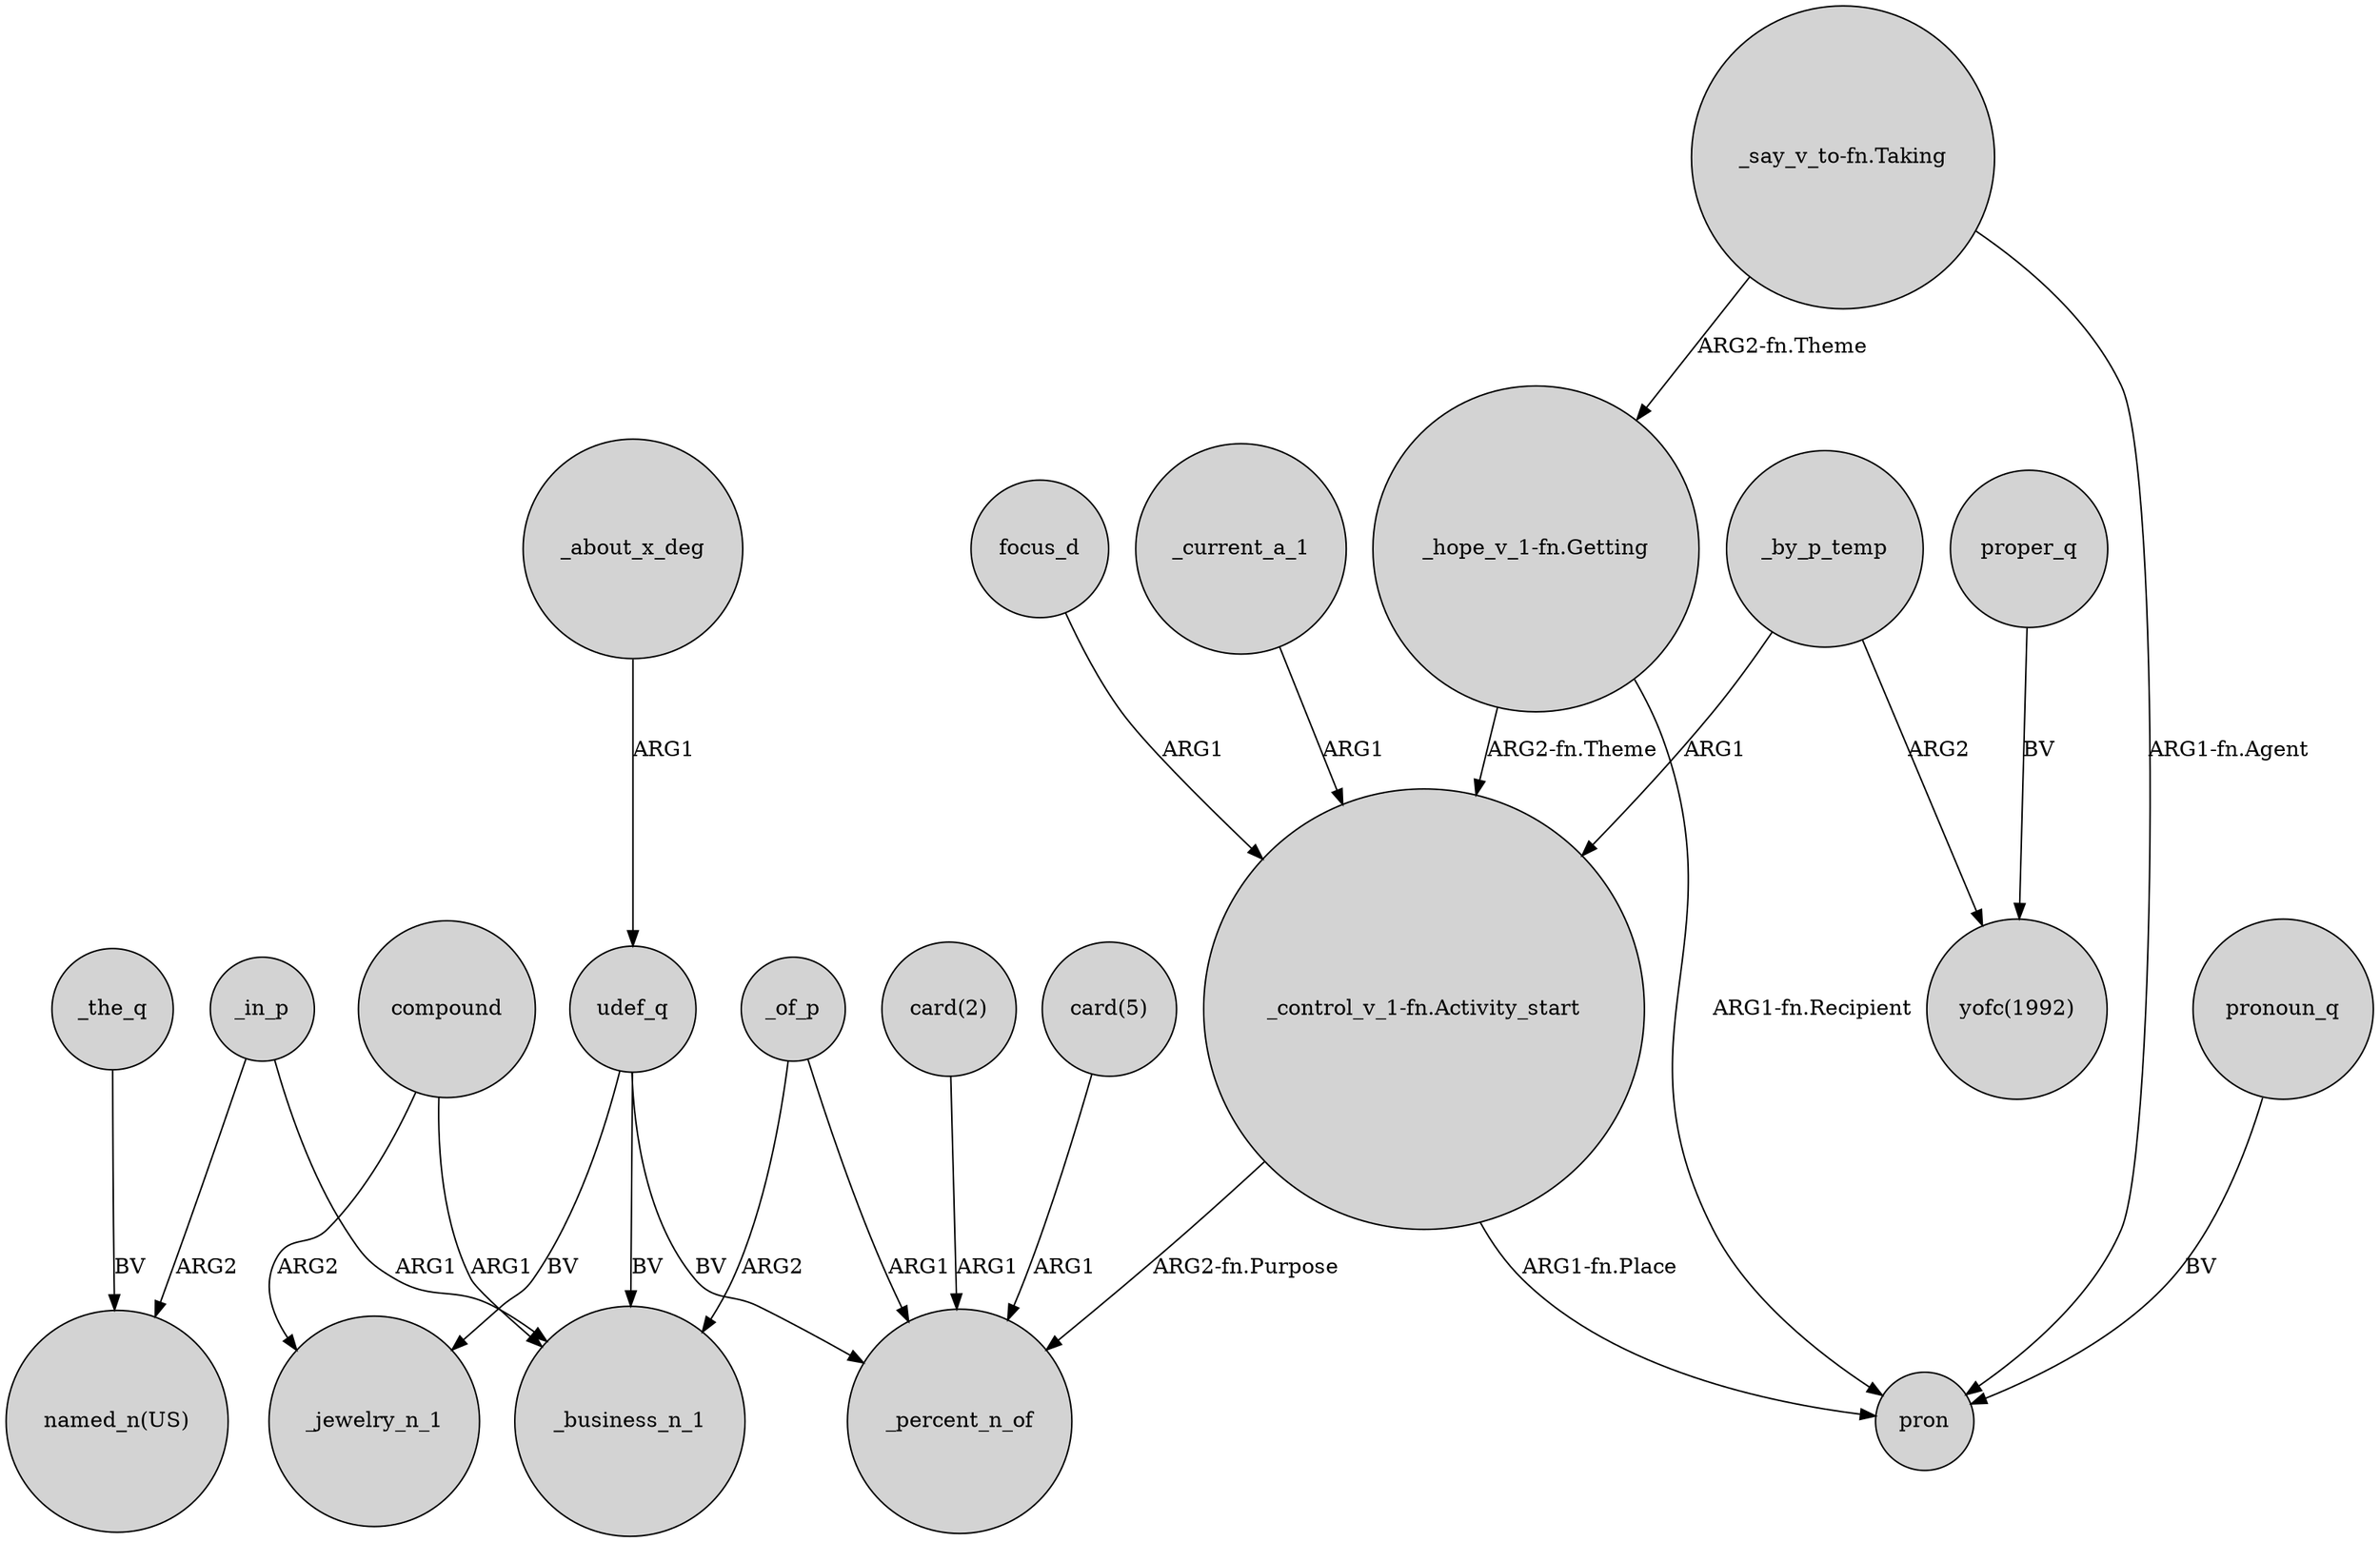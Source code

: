 digraph {
	node [shape=circle style=filled]
	"_hope_v_1-fn.Getting" -> pron [label="ARG1-fn.Recipient"]
	focus_d -> "_control_v_1-fn.Activity_start" [label=ARG1]
	_current_a_1 -> "_control_v_1-fn.Activity_start" [label=ARG1]
	_in_p -> "named_n(US)" [label=ARG2]
	_the_q -> "named_n(US)" [label=BV]
	_by_p_temp -> "yofc(1992)" [label=ARG2]
	"_hope_v_1-fn.Getting" -> "_control_v_1-fn.Activity_start" [label="ARG2-fn.Theme"]
	_of_p -> _percent_n_of [label=ARG1]
	udef_q -> _business_n_1 [label=BV]
	_about_x_deg -> udef_q [label=ARG1]
	"_say_v_to-fn.Taking" -> pron [label="ARG1-fn.Agent"]
	pronoun_q -> pron [label=BV]
	_by_p_temp -> "_control_v_1-fn.Activity_start" [label=ARG1]
	"_control_v_1-fn.Activity_start" -> pron [label="ARG1-fn.Place"]
	udef_q -> _percent_n_of [label=BV]
	"_control_v_1-fn.Activity_start" -> _percent_n_of [label="ARG2-fn.Purpose"]
	proper_q -> "yofc(1992)" [label=BV]
	"card(5)" -> _percent_n_of [label=ARG1]
	_in_p -> _business_n_1 [label=ARG1]
	_of_p -> _business_n_1 [label=ARG2]
	"card(2)" -> _percent_n_of [label=ARG1]
	"_say_v_to-fn.Taking" -> "_hope_v_1-fn.Getting" [label="ARG2-fn.Theme"]
	udef_q -> _jewelry_n_1 [label=BV]
	compound -> _business_n_1 [label=ARG1]
	compound -> _jewelry_n_1 [label=ARG2]
}
